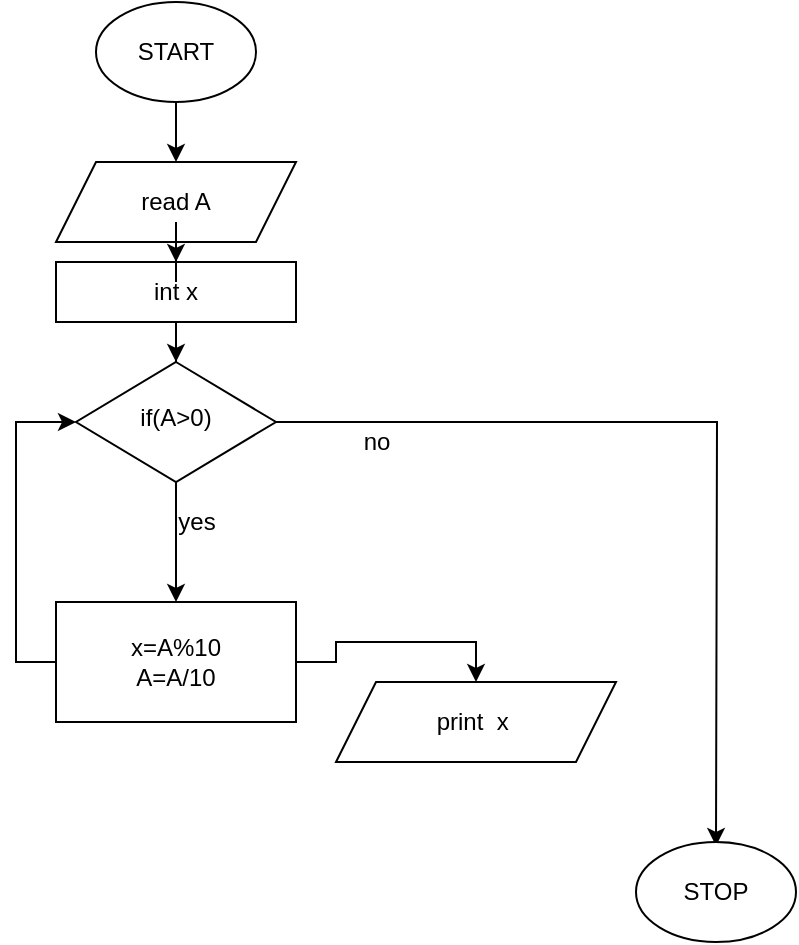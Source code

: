 <mxfile version="13.9.9" type="device"><diagram id="JcDuoOUqAW4GHPL9RWoU" name="Page-1"><mxGraphModel dx="766" dy="526" grid="1" gridSize="10" guides="1" tooltips="1" connect="1" arrows="1" fold="1" page="1" pageScale="1" pageWidth="850" pageHeight="1100" math="0" shadow="0"><root><mxCell id="0"/><mxCell id="1" parent="0"/><mxCell id="CaZV5bfw8Jjg8k4aZ6ZM-1" style="edgeStyle=orthogonalEdgeStyle;rounded=0;orthogonalLoop=1;jettySize=auto;html=1;exitX=1;exitY=0.5;exitDx=0;exitDy=0;" parent="1" source="CaZV5bfw8Jjg8k4aZ6ZM-3" edge="1"><mxGeometry relative="1" as="geometry"><mxPoint x="490" y="442" as="targetPoint"/></mxGeometry></mxCell><mxCell id="CaZV5bfw8Jjg8k4aZ6ZM-3" value="if(A&amp;gt;0)" style="rhombus;whiteSpace=wrap;html=1;shadow=0;fontFamily=Helvetica;fontSize=12;align=center;strokeWidth=1;spacing=6;spacingTop=-4;" parent="1" vertex="1"><mxGeometry x="170" y="200" width="100" height="60" as="geometry"/></mxCell><mxCell id="CaZV5bfw8Jjg8k4aZ6ZM-5" style="edgeStyle=orthogonalEdgeStyle;rounded=0;orthogonalLoop=1;jettySize=auto;html=1;entryX=0.5;entryY=0;entryDx=0;entryDy=0;" parent="1" source="CaZV5bfw8Jjg8k4aZ6ZM-6" edge="1"><mxGeometry relative="1" as="geometry"><mxPoint x="220" y="100" as="targetPoint"/></mxGeometry></mxCell><mxCell id="CaZV5bfw8Jjg8k4aZ6ZM-6" value="START" style="ellipse;whiteSpace=wrap;html=1;" parent="1" vertex="1"><mxGeometry x="180" y="20" width="80" height="50" as="geometry"/></mxCell><mxCell id="CaZV5bfw8Jjg8k4aZ6ZM-7" value="STOP" style="ellipse;whiteSpace=wrap;html=1;" parent="1" vertex="1"><mxGeometry x="450" y="440" width="80" height="50" as="geometry"/></mxCell><mxCell id="CaZV5bfw8Jjg8k4aZ6ZM-8" style="edgeStyle=orthogonalEdgeStyle;rounded=0;orthogonalLoop=1;jettySize=auto;html=1;" parent="1" source="CaZV5bfw8Jjg8k4aZ6ZM-18" target="CaZV5bfw8Jjg8k4aZ6ZM-3" edge="1"><mxGeometry relative="1" as="geometry"><mxPoint x="220" y="160" as="targetPoint"/></mxGeometry></mxCell><mxCell id="CaZV5bfw8Jjg8k4aZ6ZM-9" value="&lt;span&gt;read A&lt;/span&gt;" style="shape=parallelogram;perimeter=parallelogramPerimeter;whiteSpace=wrap;html=1;fixedSize=1;" parent="1" vertex="1"><mxGeometry x="160" y="100" width="120" height="40" as="geometry"/></mxCell><mxCell id="CaZV5bfw8Jjg8k4aZ6ZM-14" value="yes" style="text;html=1;align=center;verticalAlign=middle;resizable=0;points=[];autosize=1;" parent="1" vertex="1"><mxGeometry x="215" y="270" width="30" height="20" as="geometry"/></mxCell><mxCell id="CaZV5bfw8Jjg8k4aZ6ZM-15" style="edgeStyle=orthogonalEdgeStyle;rounded=0;orthogonalLoop=1;jettySize=auto;html=1;entryX=0.5;entryY=0;entryDx=0;entryDy=0;" parent="1" edge="1"><mxGeometry relative="1" as="geometry"><mxPoint x="220" y="330" as="sourcePoint"/><mxPoint x="220" y="340" as="targetPoint"/></mxGeometry></mxCell><mxCell id="CaZV5bfw8Jjg8k4aZ6ZM-17" value="no" style="text;html=1;align=center;verticalAlign=middle;resizable=0;points=[];autosize=1;" parent="1" vertex="1"><mxGeometry x="305" y="230" width="30" height="20" as="geometry"/></mxCell><mxCell id="CaZV5bfw8Jjg8k4aZ6ZM-18" value="int x" style="rounded=0;whiteSpace=wrap;html=1;" parent="1" vertex="1"><mxGeometry x="160" y="150" width="120" height="30" as="geometry"/></mxCell><mxCell id="CaZV5bfw8Jjg8k4aZ6ZM-19" style="edgeStyle=orthogonalEdgeStyle;rounded=0;orthogonalLoop=1;jettySize=auto;html=1;entryX=0.5;entryY=0;entryDx=0;entryDy=0;" parent="1" source="CaZV5bfw8Jjg8k4aZ6ZM-9" target="CaZV5bfw8Jjg8k4aZ6ZM-18" edge="1"><mxGeometry relative="1" as="geometry"><mxPoint x="220" y="190" as="targetPoint"/><mxPoint x="220" y="140" as="sourcePoint"/></mxGeometry></mxCell><mxCell id="CaZV5bfw8Jjg8k4aZ6ZM-21" style="edgeStyle=orthogonalEdgeStyle;rounded=0;orthogonalLoop=1;jettySize=auto;html=1;exitX=0;exitY=0.5;exitDx=0;exitDy=0;entryX=0;entryY=0.5;entryDx=0;entryDy=0;" parent="1" source="CaZV5bfw8Jjg8k4aZ6ZM-16" target="CaZV5bfw8Jjg8k4aZ6ZM-3" edge="1"><mxGeometry relative="1" as="geometry"/></mxCell><mxCell id="CaZV5bfw8Jjg8k4aZ6ZM-23" style="edgeStyle=orthogonalEdgeStyle;rounded=0;orthogonalLoop=1;jettySize=auto;html=1;exitX=1;exitY=0.5;exitDx=0;exitDy=0;entryX=0.5;entryY=0;entryDx=0;entryDy=0;" parent="1" source="CaZV5bfw8Jjg8k4aZ6ZM-16" target="CaZV5bfw8Jjg8k4aZ6ZM-22" edge="1"><mxGeometry relative="1" as="geometry"/></mxCell><mxCell id="CaZV5bfw8Jjg8k4aZ6ZM-16" value="x=A%10&lt;br&gt;A=A/10" style="rounded=0;whiteSpace=wrap;html=1;" parent="1" vertex="1"><mxGeometry x="160" y="320" width="120" height="60" as="geometry"/></mxCell><mxCell id="CaZV5bfw8Jjg8k4aZ6ZM-20" style="edgeStyle=orthogonalEdgeStyle;rounded=0;orthogonalLoop=1;jettySize=auto;html=1;exitX=0.5;exitY=1;exitDx=0;exitDy=0;entryX=0.5;entryY=0;entryDx=0;entryDy=0;" parent="1" source="CaZV5bfw8Jjg8k4aZ6ZM-3" target="CaZV5bfw8Jjg8k4aZ6ZM-16" edge="1"><mxGeometry relative="1" as="geometry"><mxPoint x="220" y="260" as="sourcePoint"/><mxPoint x="220" y="340" as="targetPoint"/></mxGeometry></mxCell><mxCell id="CaZV5bfw8Jjg8k4aZ6ZM-22" value="&lt;span&gt;print&amp;nbsp; x&amp;nbsp;&lt;/span&gt;" style="shape=parallelogram;perimeter=parallelogramPerimeter;whiteSpace=wrap;html=1;fixedSize=1;" parent="1" vertex="1"><mxGeometry x="300" y="360" width="140" height="40" as="geometry"/></mxCell></root></mxGraphModel></diagram></mxfile>